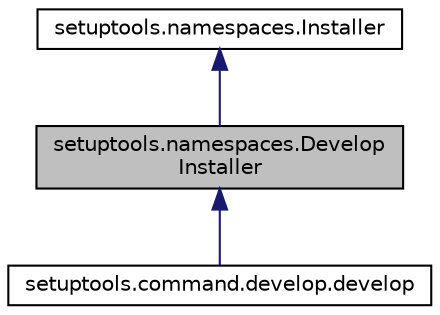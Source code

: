 digraph "setuptools.namespaces.DevelopInstaller"
{
 // LATEX_PDF_SIZE
  edge [fontname="Helvetica",fontsize="10",labelfontname="Helvetica",labelfontsize="10"];
  node [fontname="Helvetica",fontsize="10",shape=record];
  Node1 [label="setuptools.namespaces.Develop\lInstaller",height=0.2,width=0.4,color="black", fillcolor="grey75", style="filled", fontcolor="black",tooltip=" "];
  Node2 -> Node1 [dir="back",color="midnightblue",fontsize="10",style="solid"];
  Node2 [label="setuptools.namespaces.Installer",height=0.2,width=0.4,color="black", fillcolor="white", style="filled",URL="$classsetuptools_1_1namespaces_1_1_installer.html",tooltip=" "];
  Node1 -> Node3 [dir="back",color="midnightblue",fontsize="10",style="solid"];
  Node3 [label="setuptools.command.develop.develop",height=0.2,width=0.4,color="black", fillcolor="white", style="filled",URL="$classsetuptools_1_1command_1_1develop_1_1develop.html",tooltip=" "];
}

